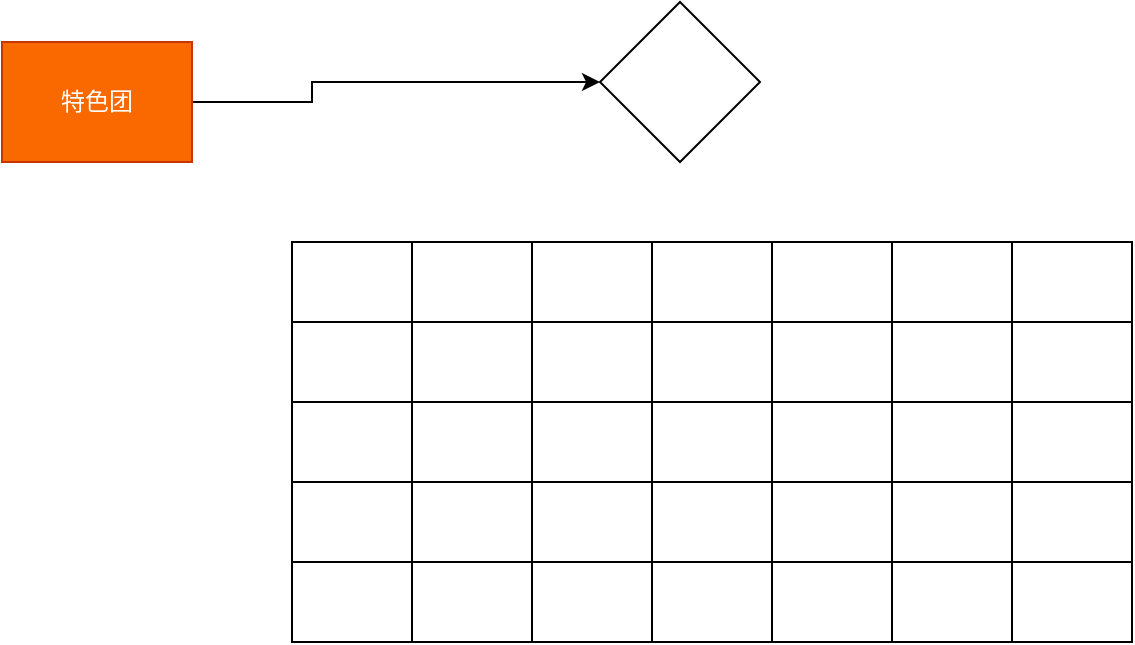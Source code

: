 <mxfile version="14.5.3" type="github">
  <diagram id="1MnwGOuAn9llrcKjYvns" name="第 1 页">
    <mxGraphModel dx="1186" dy="771" grid="1" gridSize="10" guides="1" tooltips="1" connect="1" arrows="1" fold="1" page="1" pageScale="1" pageWidth="827" pageHeight="1169" math="0" shadow="0">
      <root>
        <mxCell id="0" />
        <mxCell id="1" parent="0" />
        <mxCell id="wIKknyAbamq1jVIWNKsa-3" value="" style="edgeStyle=orthogonalEdgeStyle;rounded=0;orthogonalLoop=1;jettySize=auto;html=1;" edge="1" parent="1" source="wIKknyAbamq1jVIWNKsa-1" target="wIKknyAbamq1jVIWNKsa-2">
          <mxGeometry relative="1" as="geometry">
            <Array as="points">
              <mxPoint x="270" y="170" />
              <mxPoint x="270" y="160" />
            </Array>
          </mxGeometry>
        </mxCell>
        <object label="特色团" key="13131" id="wIKknyAbamq1jVIWNKsa-1">
          <mxCell style="rounded=0;whiteSpace=wrap;html=1;fillColor=#fa6800;strokeColor=#C73500;fontColor=#ffffff;" vertex="1" parent="1">
            <mxGeometry x="115" y="140" width="95" height="60" as="geometry" />
          </mxCell>
        </object>
        <mxCell id="wIKknyAbamq1jVIWNKsa-2" value="" style="rhombus;whiteSpace=wrap;html=1;" vertex="1" parent="1">
          <mxGeometry x="414" y="120" width="80" height="80" as="geometry" />
        </mxCell>
        <mxCell id="wIKknyAbamq1jVIWNKsa-4" value="" style="shape=table;html=1;whiteSpace=wrap;startSize=0;container=1;collapsible=0;childLayout=tableLayout;" vertex="1" parent="1">
          <mxGeometry x="260" y="240" width="420" height="200" as="geometry" />
        </mxCell>
        <mxCell id="wIKknyAbamq1jVIWNKsa-5" value="" style="shape=partialRectangle;html=1;whiteSpace=wrap;collapsible=0;dropTarget=0;pointerEvents=0;fillColor=none;top=0;left=0;bottom=0;right=0;points=[[0,0.5],[1,0.5]];portConstraint=eastwest;" vertex="1" parent="wIKknyAbamq1jVIWNKsa-4">
          <mxGeometry width="420" height="40" as="geometry" />
        </mxCell>
        <mxCell id="wIKknyAbamq1jVIWNKsa-6" value="" style="shape=partialRectangle;html=1;whiteSpace=wrap;connectable=0;overflow=hidden;fillColor=none;top=0;left=0;bottom=0;right=0;" vertex="1" parent="wIKknyAbamq1jVIWNKsa-5">
          <mxGeometry width="60" height="40" as="geometry" />
        </mxCell>
        <mxCell id="wIKknyAbamq1jVIWNKsa-7" value="" style="shape=partialRectangle;html=1;whiteSpace=wrap;connectable=0;overflow=hidden;fillColor=none;top=0;left=0;bottom=0;right=0;" vertex="1" parent="wIKknyAbamq1jVIWNKsa-5">
          <mxGeometry x="60" width="60" height="40" as="geometry" />
        </mxCell>
        <mxCell id="wIKknyAbamq1jVIWNKsa-8" value="" style="shape=partialRectangle;html=1;whiteSpace=wrap;connectable=0;overflow=hidden;fillColor=none;top=0;left=0;bottom=0;right=0;" vertex="1" parent="wIKknyAbamq1jVIWNKsa-5">
          <mxGeometry x="120" width="60" height="40" as="geometry" />
        </mxCell>
        <mxCell id="wIKknyAbamq1jVIWNKsa-9" value="" style="shape=partialRectangle;html=1;whiteSpace=wrap;connectable=0;overflow=hidden;fillColor=none;top=0;left=0;bottom=0;right=0;" vertex="1" parent="wIKknyAbamq1jVIWNKsa-5">
          <mxGeometry x="180" width="60" height="40" as="geometry" />
        </mxCell>
        <mxCell id="wIKknyAbamq1jVIWNKsa-10" value="" style="shape=partialRectangle;html=1;whiteSpace=wrap;connectable=0;overflow=hidden;fillColor=none;top=0;left=0;bottom=0;right=0;" vertex="1" parent="wIKknyAbamq1jVIWNKsa-5">
          <mxGeometry x="240" width="60" height="40" as="geometry" />
        </mxCell>
        <mxCell id="wIKknyAbamq1jVIWNKsa-11" value="" style="shape=partialRectangle;html=1;whiteSpace=wrap;connectable=0;overflow=hidden;fillColor=none;top=0;left=0;bottom=0;right=0;" vertex="1" parent="wIKknyAbamq1jVIWNKsa-5">
          <mxGeometry x="300" width="60" height="40" as="geometry" />
        </mxCell>
        <mxCell id="wIKknyAbamq1jVIWNKsa-12" value="" style="shape=partialRectangle;html=1;whiteSpace=wrap;connectable=0;overflow=hidden;fillColor=none;top=0;left=0;bottom=0;right=0;" vertex="1" parent="wIKknyAbamq1jVIWNKsa-5">
          <mxGeometry x="360" width="60" height="40" as="geometry" />
        </mxCell>
        <mxCell id="wIKknyAbamq1jVIWNKsa-13" value="" style="shape=partialRectangle;html=1;whiteSpace=wrap;collapsible=0;dropTarget=0;pointerEvents=0;fillColor=none;top=0;left=0;bottom=0;right=0;points=[[0,0.5],[1,0.5]];portConstraint=eastwest;" vertex="1" parent="wIKknyAbamq1jVIWNKsa-4">
          <mxGeometry y="40" width="420" height="40" as="geometry" />
        </mxCell>
        <mxCell id="wIKknyAbamq1jVIWNKsa-14" value="" style="shape=partialRectangle;html=1;whiteSpace=wrap;connectable=0;overflow=hidden;fillColor=none;top=0;left=0;bottom=0;right=0;" vertex="1" parent="wIKknyAbamq1jVIWNKsa-13">
          <mxGeometry width="60" height="40" as="geometry" />
        </mxCell>
        <mxCell id="wIKknyAbamq1jVIWNKsa-15" value="" style="shape=partialRectangle;html=1;whiteSpace=wrap;connectable=0;overflow=hidden;fillColor=none;top=0;left=0;bottom=0;right=0;" vertex="1" parent="wIKknyAbamq1jVIWNKsa-13">
          <mxGeometry x="60" width="60" height="40" as="geometry" />
        </mxCell>
        <mxCell id="wIKknyAbamq1jVIWNKsa-16" value="" style="shape=partialRectangle;html=1;whiteSpace=wrap;connectable=0;overflow=hidden;fillColor=none;top=0;left=0;bottom=0;right=0;" vertex="1" parent="wIKknyAbamq1jVIWNKsa-13">
          <mxGeometry x="120" width="60" height="40" as="geometry" />
        </mxCell>
        <mxCell id="wIKknyAbamq1jVIWNKsa-17" value="" style="shape=partialRectangle;html=1;whiteSpace=wrap;connectable=0;overflow=hidden;fillColor=none;top=0;left=0;bottom=0;right=0;" vertex="1" parent="wIKknyAbamq1jVIWNKsa-13">
          <mxGeometry x="180" width="60" height="40" as="geometry" />
        </mxCell>
        <mxCell id="wIKknyAbamq1jVIWNKsa-18" value="" style="shape=partialRectangle;html=1;whiteSpace=wrap;connectable=0;overflow=hidden;fillColor=none;top=0;left=0;bottom=0;right=0;" vertex="1" parent="wIKknyAbamq1jVIWNKsa-13">
          <mxGeometry x="240" width="60" height="40" as="geometry" />
        </mxCell>
        <mxCell id="wIKknyAbamq1jVIWNKsa-19" value="" style="shape=partialRectangle;html=1;whiteSpace=wrap;connectable=0;overflow=hidden;fillColor=none;top=0;left=0;bottom=0;right=0;" vertex="1" parent="wIKknyAbamq1jVIWNKsa-13">
          <mxGeometry x="300" width="60" height="40" as="geometry" />
        </mxCell>
        <mxCell id="wIKknyAbamq1jVIWNKsa-20" value="" style="shape=partialRectangle;html=1;whiteSpace=wrap;connectable=0;overflow=hidden;fillColor=none;top=0;left=0;bottom=0;right=0;" vertex="1" parent="wIKknyAbamq1jVIWNKsa-13">
          <mxGeometry x="360" width="60" height="40" as="geometry" />
        </mxCell>
        <mxCell id="wIKknyAbamq1jVIWNKsa-21" value="" style="shape=partialRectangle;html=1;whiteSpace=wrap;collapsible=0;dropTarget=0;pointerEvents=0;fillColor=none;top=0;left=0;bottom=0;right=0;points=[[0,0.5],[1,0.5]];portConstraint=eastwest;" vertex="1" parent="wIKknyAbamq1jVIWNKsa-4">
          <mxGeometry y="80" width="420" height="40" as="geometry" />
        </mxCell>
        <mxCell id="wIKknyAbamq1jVIWNKsa-22" value="" style="shape=partialRectangle;html=1;whiteSpace=wrap;connectable=0;overflow=hidden;fillColor=none;top=0;left=0;bottom=0;right=0;" vertex="1" parent="wIKknyAbamq1jVIWNKsa-21">
          <mxGeometry width="60" height="40" as="geometry" />
        </mxCell>
        <mxCell id="wIKknyAbamq1jVIWNKsa-23" value="" style="shape=partialRectangle;html=1;whiteSpace=wrap;connectable=0;overflow=hidden;fillColor=none;top=0;left=0;bottom=0;right=0;" vertex="1" parent="wIKknyAbamq1jVIWNKsa-21">
          <mxGeometry x="60" width="60" height="40" as="geometry" />
        </mxCell>
        <mxCell id="wIKknyAbamq1jVIWNKsa-24" value="" style="shape=partialRectangle;html=1;whiteSpace=wrap;connectable=0;overflow=hidden;fillColor=none;top=0;left=0;bottom=0;right=0;" vertex="1" parent="wIKknyAbamq1jVIWNKsa-21">
          <mxGeometry x="120" width="60" height="40" as="geometry" />
        </mxCell>
        <mxCell id="wIKknyAbamq1jVIWNKsa-25" value="" style="shape=partialRectangle;html=1;whiteSpace=wrap;connectable=0;overflow=hidden;fillColor=none;top=0;left=0;bottom=0;right=0;" vertex="1" parent="wIKknyAbamq1jVIWNKsa-21">
          <mxGeometry x="180" width="60" height="40" as="geometry" />
        </mxCell>
        <mxCell id="wIKknyAbamq1jVIWNKsa-26" value="" style="shape=partialRectangle;html=1;whiteSpace=wrap;connectable=0;overflow=hidden;fillColor=none;top=0;left=0;bottom=0;right=0;" vertex="1" parent="wIKknyAbamq1jVIWNKsa-21">
          <mxGeometry x="240" width="60" height="40" as="geometry" />
        </mxCell>
        <mxCell id="wIKknyAbamq1jVIWNKsa-27" value="" style="shape=partialRectangle;html=1;whiteSpace=wrap;connectable=0;overflow=hidden;fillColor=none;top=0;left=0;bottom=0;right=0;" vertex="1" parent="wIKknyAbamq1jVIWNKsa-21">
          <mxGeometry x="300" width="60" height="40" as="geometry" />
        </mxCell>
        <mxCell id="wIKknyAbamq1jVIWNKsa-28" value="" style="shape=partialRectangle;html=1;whiteSpace=wrap;connectable=0;overflow=hidden;fillColor=none;top=0;left=0;bottom=0;right=0;" vertex="1" parent="wIKknyAbamq1jVIWNKsa-21">
          <mxGeometry x="360" width="60" height="40" as="geometry" />
        </mxCell>
        <mxCell id="wIKknyAbamq1jVIWNKsa-29" value="" style="shape=partialRectangle;html=1;whiteSpace=wrap;collapsible=0;dropTarget=0;pointerEvents=0;fillColor=none;top=0;left=0;bottom=0;right=0;points=[[0,0.5],[1,0.5]];portConstraint=eastwest;" vertex="1" parent="wIKknyAbamq1jVIWNKsa-4">
          <mxGeometry y="120" width="420" height="40" as="geometry" />
        </mxCell>
        <mxCell id="wIKknyAbamq1jVIWNKsa-30" value="" style="shape=partialRectangle;html=1;whiteSpace=wrap;connectable=0;overflow=hidden;fillColor=none;top=0;left=0;bottom=0;right=0;" vertex="1" parent="wIKknyAbamq1jVIWNKsa-29">
          <mxGeometry width="60" height="40" as="geometry" />
        </mxCell>
        <mxCell id="wIKknyAbamq1jVIWNKsa-31" value="" style="shape=partialRectangle;html=1;whiteSpace=wrap;connectable=0;overflow=hidden;fillColor=none;top=0;left=0;bottom=0;right=0;" vertex="1" parent="wIKknyAbamq1jVIWNKsa-29">
          <mxGeometry x="60" width="60" height="40" as="geometry" />
        </mxCell>
        <mxCell id="wIKknyAbamq1jVIWNKsa-32" value="" style="shape=partialRectangle;html=1;whiteSpace=wrap;connectable=0;overflow=hidden;fillColor=none;top=0;left=0;bottom=0;right=0;" vertex="1" parent="wIKknyAbamq1jVIWNKsa-29">
          <mxGeometry x="120" width="60" height="40" as="geometry" />
        </mxCell>
        <mxCell id="wIKknyAbamq1jVIWNKsa-33" value="" style="shape=partialRectangle;html=1;whiteSpace=wrap;connectable=0;overflow=hidden;fillColor=none;top=0;left=0;bottom=0;right=0;" vertex="1" parent="wIKknyAbamq1jVIWNKsa-29">
          <mxGeometry x="180" width="60" height="40" as="geometry" />
        </mxCell>
        <mxCell id="wIKknyAbamq1jVIWNKsa-34" value="" style="shape=partialRectangle;html=1;whiteSpace=wrap;connectable=0;overflow=hidden;fillColor=none;top=0;left=0;bottom=0;right=0;" vertex="1" parent="wIKknyAbamq1jVIWNKsa-29">
          <mxGeometry x="240" width="60" height="40" as="geometry" />
        </mxCell>
        <mxCell id="wIKknyAbamq1jVIWNKsa-35" value="" style="shape=partialRectangle;html=1;whiteSpace=wrap;connectable=0;overflow=hidden;fillColor=none;top=0;left=0;bottom=0;right=0;" vertex="1" parent="wIKknyAbamq1jVIWNKsa-29">
          <mxGeometry x="300" width="60" height="40" as="geometry" />
        </mxCell>
        <mxCell id="wIKknyAbamq1jVIWNKsa-36" value="" style="shape=partialRectangle;html=1;whiteSpace=wrap;connectable=0;overflow=hidden;fillColor=none;top=0;left=0;bottom=0;right=0;" vertex="1" parent="wIKknyAbamq1jVIWNKsa-29">
          <mxGeometry x="360" width="60" height="40" as="geometry" />
        </mxCell>
        <mxCell id="wIKknyAbamq1jVIWNKsa-37" value="" style="shape=partialRectangle;html=1;whiteSpace=wrap;collapsible=0;dropTarget=0;pointerEvents=0;fillColor=none;top=0;left=0;bottom=0;right=0;points=[[0,0.5],[1,0.5]];portConstraint=eastwest;" vertex="1" parent="wIKknyAbamq1jVIWNKsa-4">
          <mxGeometry y="160" width="420" height="40" as="geometry" />
        </mxCell>
        <mxCell id="wIKknyAbamq1jVIWNKsa-38" value="" style="shape=partialRectangle;html=1;whiteSpace=wrap;connectable=0;overflow=hidden;fillColor=none;top=0;left=0;bottom=0;right=0;" vertex="1" parent="wIKknyAbamq1jVIWNKsa-37">
          <mxGeometry width="60" height="40" as="geometry" />
        </mxCell>
        <mxCell id="wIKknyAbamq1jVIWNKsa-39" value="" style="shape=partialRectangle;html=1;whiteSpace=wrap;connectable=0;overflow=hidden;fillColor=none;top=0;left=0;bottom=0;right=0;" vertex="1" parent="wIKknyAbamq1jVIWNKsa-37">
          <mxGeometry x="60" width="60" height="40" as="geometry" />
        </mxCell>
        <mxCell id="wIKknyAbamq1jVIWNKsa-40" value="" style="shape=partialRectangle;html=1;whiteSpace=wrap;connectable=0;overflow=hidden;fillColor=none;top=0;left=0;bottom=0;right=0;" vertex="1" parent="wIKknyAbamq1jVIWNKsa-37">
          <mxGeometry x="120" width="60" height="40" as="geometry" />
        </mxCell>
        <mxCell id="wIKknyAbamq1jVIWNKsa-41" value="" style="shape=partialRectangle;html=1;whiteSpace=wrap;connectable=0;overflow=hidden;fillColor=none;top=0;left=0;bottom=0;right=0;" vertex="1" parent="wIKknyAbamq1jVIWNKsa-37">
          <mxGeometry x="180" width="60" height="40" as="geometry" />
        </mxCell>
        <mxCell id="wIKknyAbamq1jVIWNKsa-42" value="" style="shape=partialRectangle;html=1;whiteSpace=wrap;connectable=0;overflow=hidden;fillColor=none;top=0;left=0;bottom=0;right=0;" vertex="1" parent="wIKknyAbamq1jVIWNKsa-37">
          <mxGeometry x="240" width="60" height="40" as="geometry" />
        </mxCell>
        <mxCell id="wIKknyAbamq1jVIWNKsa-43" value="" style="shape=partialRectangle;html=1;whiteSpace=wrap;connectable=0;overflow=hidden;fillColor=none;top=0;left=0;bottom=0;right=0;" vertex="1" parent="wIKknyAbamq1jVIWNKsa-37">
          <mxGeometry x="300" width="60" height="40" as="geometry" />
        </mxCell>
        <mxCell id="wIKknyAbamq1jVIWNKsa-44" value="" style="shape=partialRectangle;html=1;whiteSpace=wrap;connectable=0;overflow=hidden;fillColor=none;top=0;left=0;bottom=0;right=0;" vertex="1" parent="wIKknyAbamq1jVIWNKsa-37">
          <mxGeometry x="360" width="60" height="40" as="geometry" />
        </mxCell>
      </root>
    </mxGraphModel>
  </diagram>
</mxfile>
